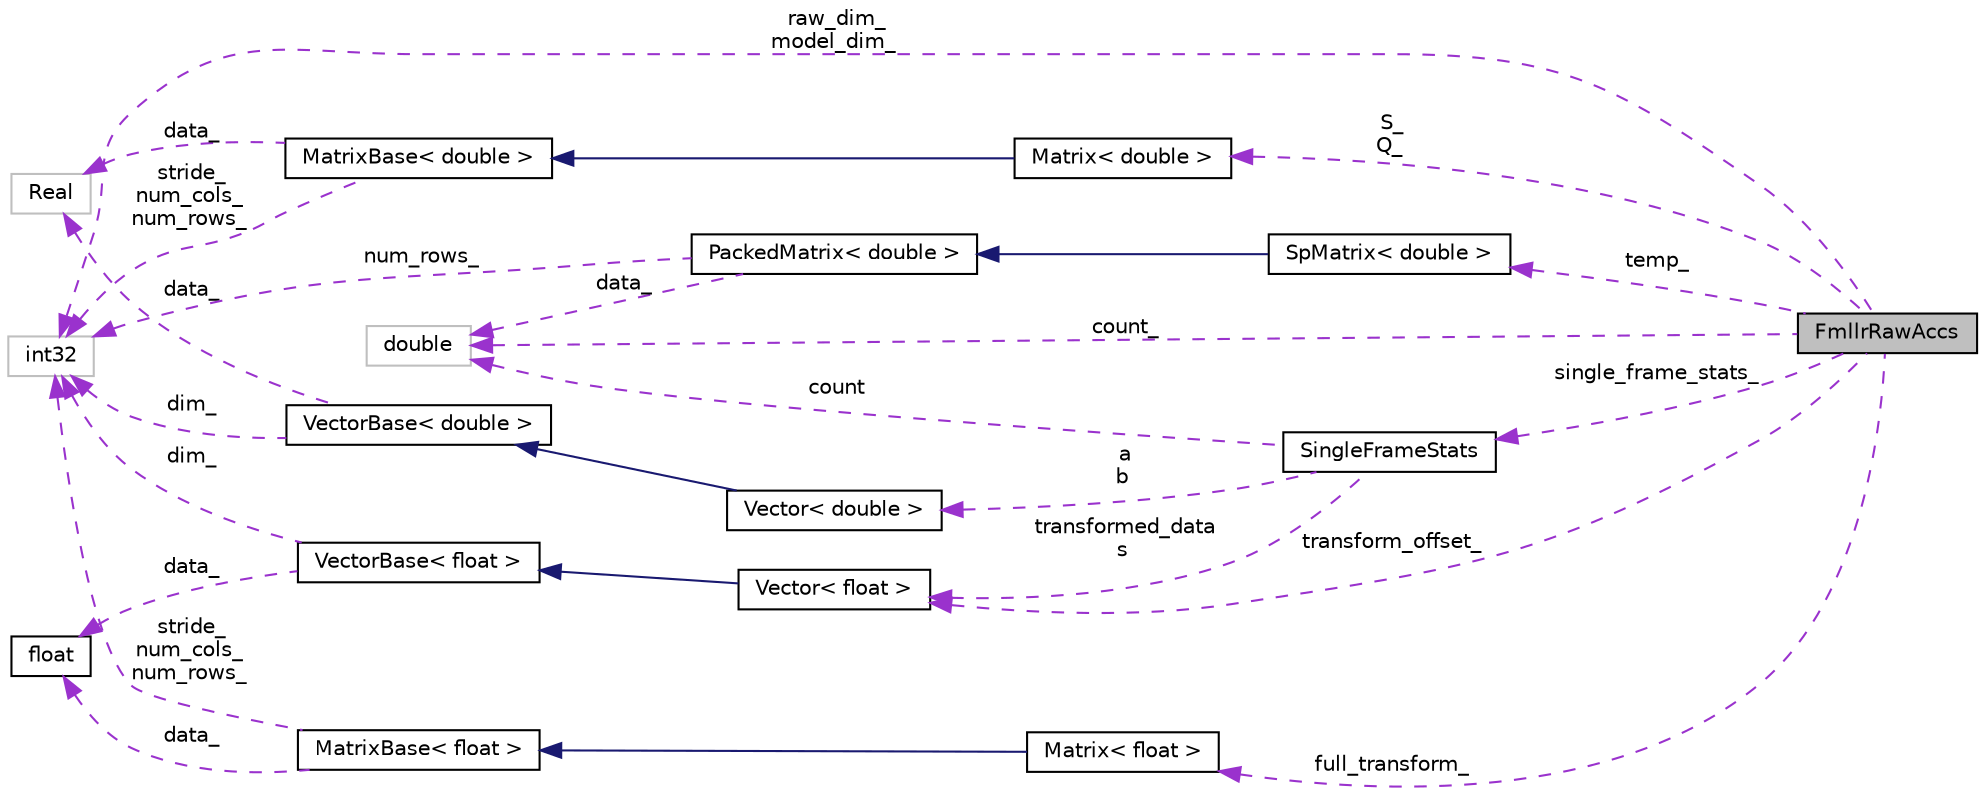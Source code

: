 digraph "FmllrRawAccs"
{
  edge [fontname="Helvetica",fontsize="10",labelfontname="Helvetica",labelfontsize="10"];
  node [fontname="Helvetica",fontsize="10",shape=record];
  rankdir="LR";
  Node1 [label="FmllrRawAccs",height=0.2,width=0.4,color="black", fillcolor="grey75", style="filled", fontcolor="black"];
  Node2 -> Node1 [dir="back",color="darkorchid3",fontsize="10",style="dashed",label=" S_\nQ_" ,fontname="Helvetica"];
  Node2 [label="Matrix\< double \>",height=0.2,width=0.4,color="black", fillcolor="white", style="filled",URL="$classkaldi_1_1Matrix.html"];
  Node3 -> Node2 [dir="back",color="midnightblue",fontsize="10",style="solid",fontname="Helvetica"];
  Node3 [label="MatrixBase\< double \>",height=0.2,width=0.4,color="black", fillcolor="white", style="filled",URL="$classkaldi_1_1MatrixBase.html",tooltip="Base class which provides matrix operations not involving resizing or allocation. ..."];
  Node4 -> Node3 [dir="back",color="darkorchid3",fontsize="10",style="dashed",label=" data_" ,fontname="Helvetica"];
  Node4 [label="Real",height=0.2,width=0.4,color="grey75", fillcolor="white", style="filled"];
  Node5 -> Node3 [dir="back",color="darkorchid3",fontsize="10",style="dashed",label=" stride_\nnum_cols_\nnum_rows_" ,fontname="Helvetica"];
  Node5 [label="int32",height=0.2,width=0.4,color="grey75", fillcolor="white", style="filled"];
  Node6 -> Node1 [dir="back",color="darkorchid3",fontsize="10",style="dashed",label=" count_" ,fontname="Helvetica"];
  Node6 [label="double",height=0.2,width=0.4,color="grey75", fillcolor="white", style="filled"];
  Node7 -> Node1 [dir="back",color="darkorchid3",fontsize="10",style="dashed",label=" temp_" ,fontname="Helvetica"];
  Node7 [label="SpMatrix\< double \>",height=0.2,width=0.4,color="black", fillcolor="white", style="filled",URL="$classkaldi_1_1SpMatrix.html"];
  Node8 -> Node7 [dir="back",color="midnightblue",fontsize="10",style="solid",fontname="Helvetica"];
  Node8 [label="PackedMatrix\< double \>",height=0.2,width=0.4,color="black", fillcolor="white", style="filled",URL="$classkaldi_1_1PackedMatrix.html"];
  Node6 -> Node8 [dir="back",color="darkorchid3",fontsize="10",style="dashed",label=" data_" ,fontname="Helvetica"];
  Node5 -> Node8 [dir="back",color="darkorchid3",fontsize="10",style="dashed",label=" num_rows_" ,fontname="Helvetica"];
  Node9 -> Node1 [dir="back",color="darkorchid3",fontsize="10",style="dashed",label=" full_transform_" ,fontname="Helvetica"];
  Node9 [label="Matrix\< float \>",height=0.2,width=0.4,color="black", fillcolor="white", style="filled",URL="$classkaldi_1_1Matrix.html"];
  Node10 -> Node9 [dir="back",color="midnightblue",fontsize="10",style="solid",fontname="Helvetica"];
  Node10 [label="MatrixBase\< float \>",height=0.2,width=0.4,color="black", fillcolor="white", style="filled",URL="$classkaldi_1_1MatrixBase.html"];
  Node11 -> Node10 [dir="back",color="darkorchid3",fontsize="10",style="dashed",label=" data_" ,fontname="Helvetica"];
  Node11 [label="float",height=0.2,width=0.4,color="black", fillcolor="white", style="filled",URL="$classfloat.html"];
  Node5 -> Node10 [dir="back",color="darkorchid3",fontsize="10",style="dashed",label=" stride_\nnum_cols_\nnum_rows_" ,fontname="Helvetica"];
  Node12 -> Node1 [dir="back",color="darkorchid3",fontsize="10",style="dashed",label=" single_frame_stats_" ,fontname="Helvetica"];
  Node12 [label="SingleFrameStats",height=0.2,width=0.4,color="black", fillcolor="white", style="filled",URL="$structkaldi_1_1FmllrRawAccs_1_1SingleFrameStats.html"];
  Node6 -> Node12 [dir="back",color="darkorchid3",fontsize="10",style="dashed",label=" count" ,fontname="Helvetica"];
  Node13 -> Node12 [dir="back",color="darkorchid3",fontsize="10",style="dashed",label=" transformed_data\ns" ,fontname="Helvetica"];
  Node13 [label="Vector\< float \>",height=0.2,width=0.4,color="black", fillcolor="white", style="filled",URL="$classkaldi_1_1Vector.html"];
  Node14 -> Node13 [dir="back",color="midnightblue",fontsize="10",style="solid",fontname="Helvetica"];
  Node14 [label="VectorBase\< float \>",height=0.2,width=0.4,color="black", fillcolor="white", style="filled",URL="$classkaldi_1_1VectorBase.html"];
  Node11 -> Node14 [dir="back",color="darkorchid3",fontsize="10",style="dashed",label=" data_" ,fontname="Helvetica"];
  Node5 -> Node14 [dir="back",color="darkorchid3",fontsize="10",style="dashed",label=" dim_" ,fontname="Helvetica"];
  Node15 -> Node12 [dir="back",color="darkorchid3",fontsize="10",style="dashed",label=" a\nb" ,fontname="Helvetica"];
  Node15 [label="Vector\< double \>",height=0.2,width=0.4,color="black", fillcolor="white", style="filled",URL="$classkaldi_1_1Vector.html"];
  Node16 -> Node15 [dir="back",color="midnightblue",fontsize="10",style="solid",fontname="Helvetica"];
  Node16 [label="VectorBase\< double \>",height=0.2,width=0.4,color="black", fillcolor="white", style="filled",URL="$classkaldi_1_1VectorBase.html",tooltip="Provides a vector abstraction class. "];
  Node4 -> Node16 [dir="back",color="darkorchid3",fontsize="10",style="dashed",label=" data_" ,fontname="Helvetica"];
  Node5 -> Node16 [dir="back",color="darkorchid3",fontsize="10",style="dashed",label=" dim_" ,fontname="Helvetica"];
  Node13 -> Node1 [dir="back",color="darkorchid3",fontsize="10",style="dashed",label=" transform_offset_" ,fontname="Helvetica"];
  Node5 -> Node1 [dir="back",color="darkorchid3",fontsize="10",style="dashed",label=" raw_dim_\nmodel_dim_" ,fontname="Helvetica"];
}
